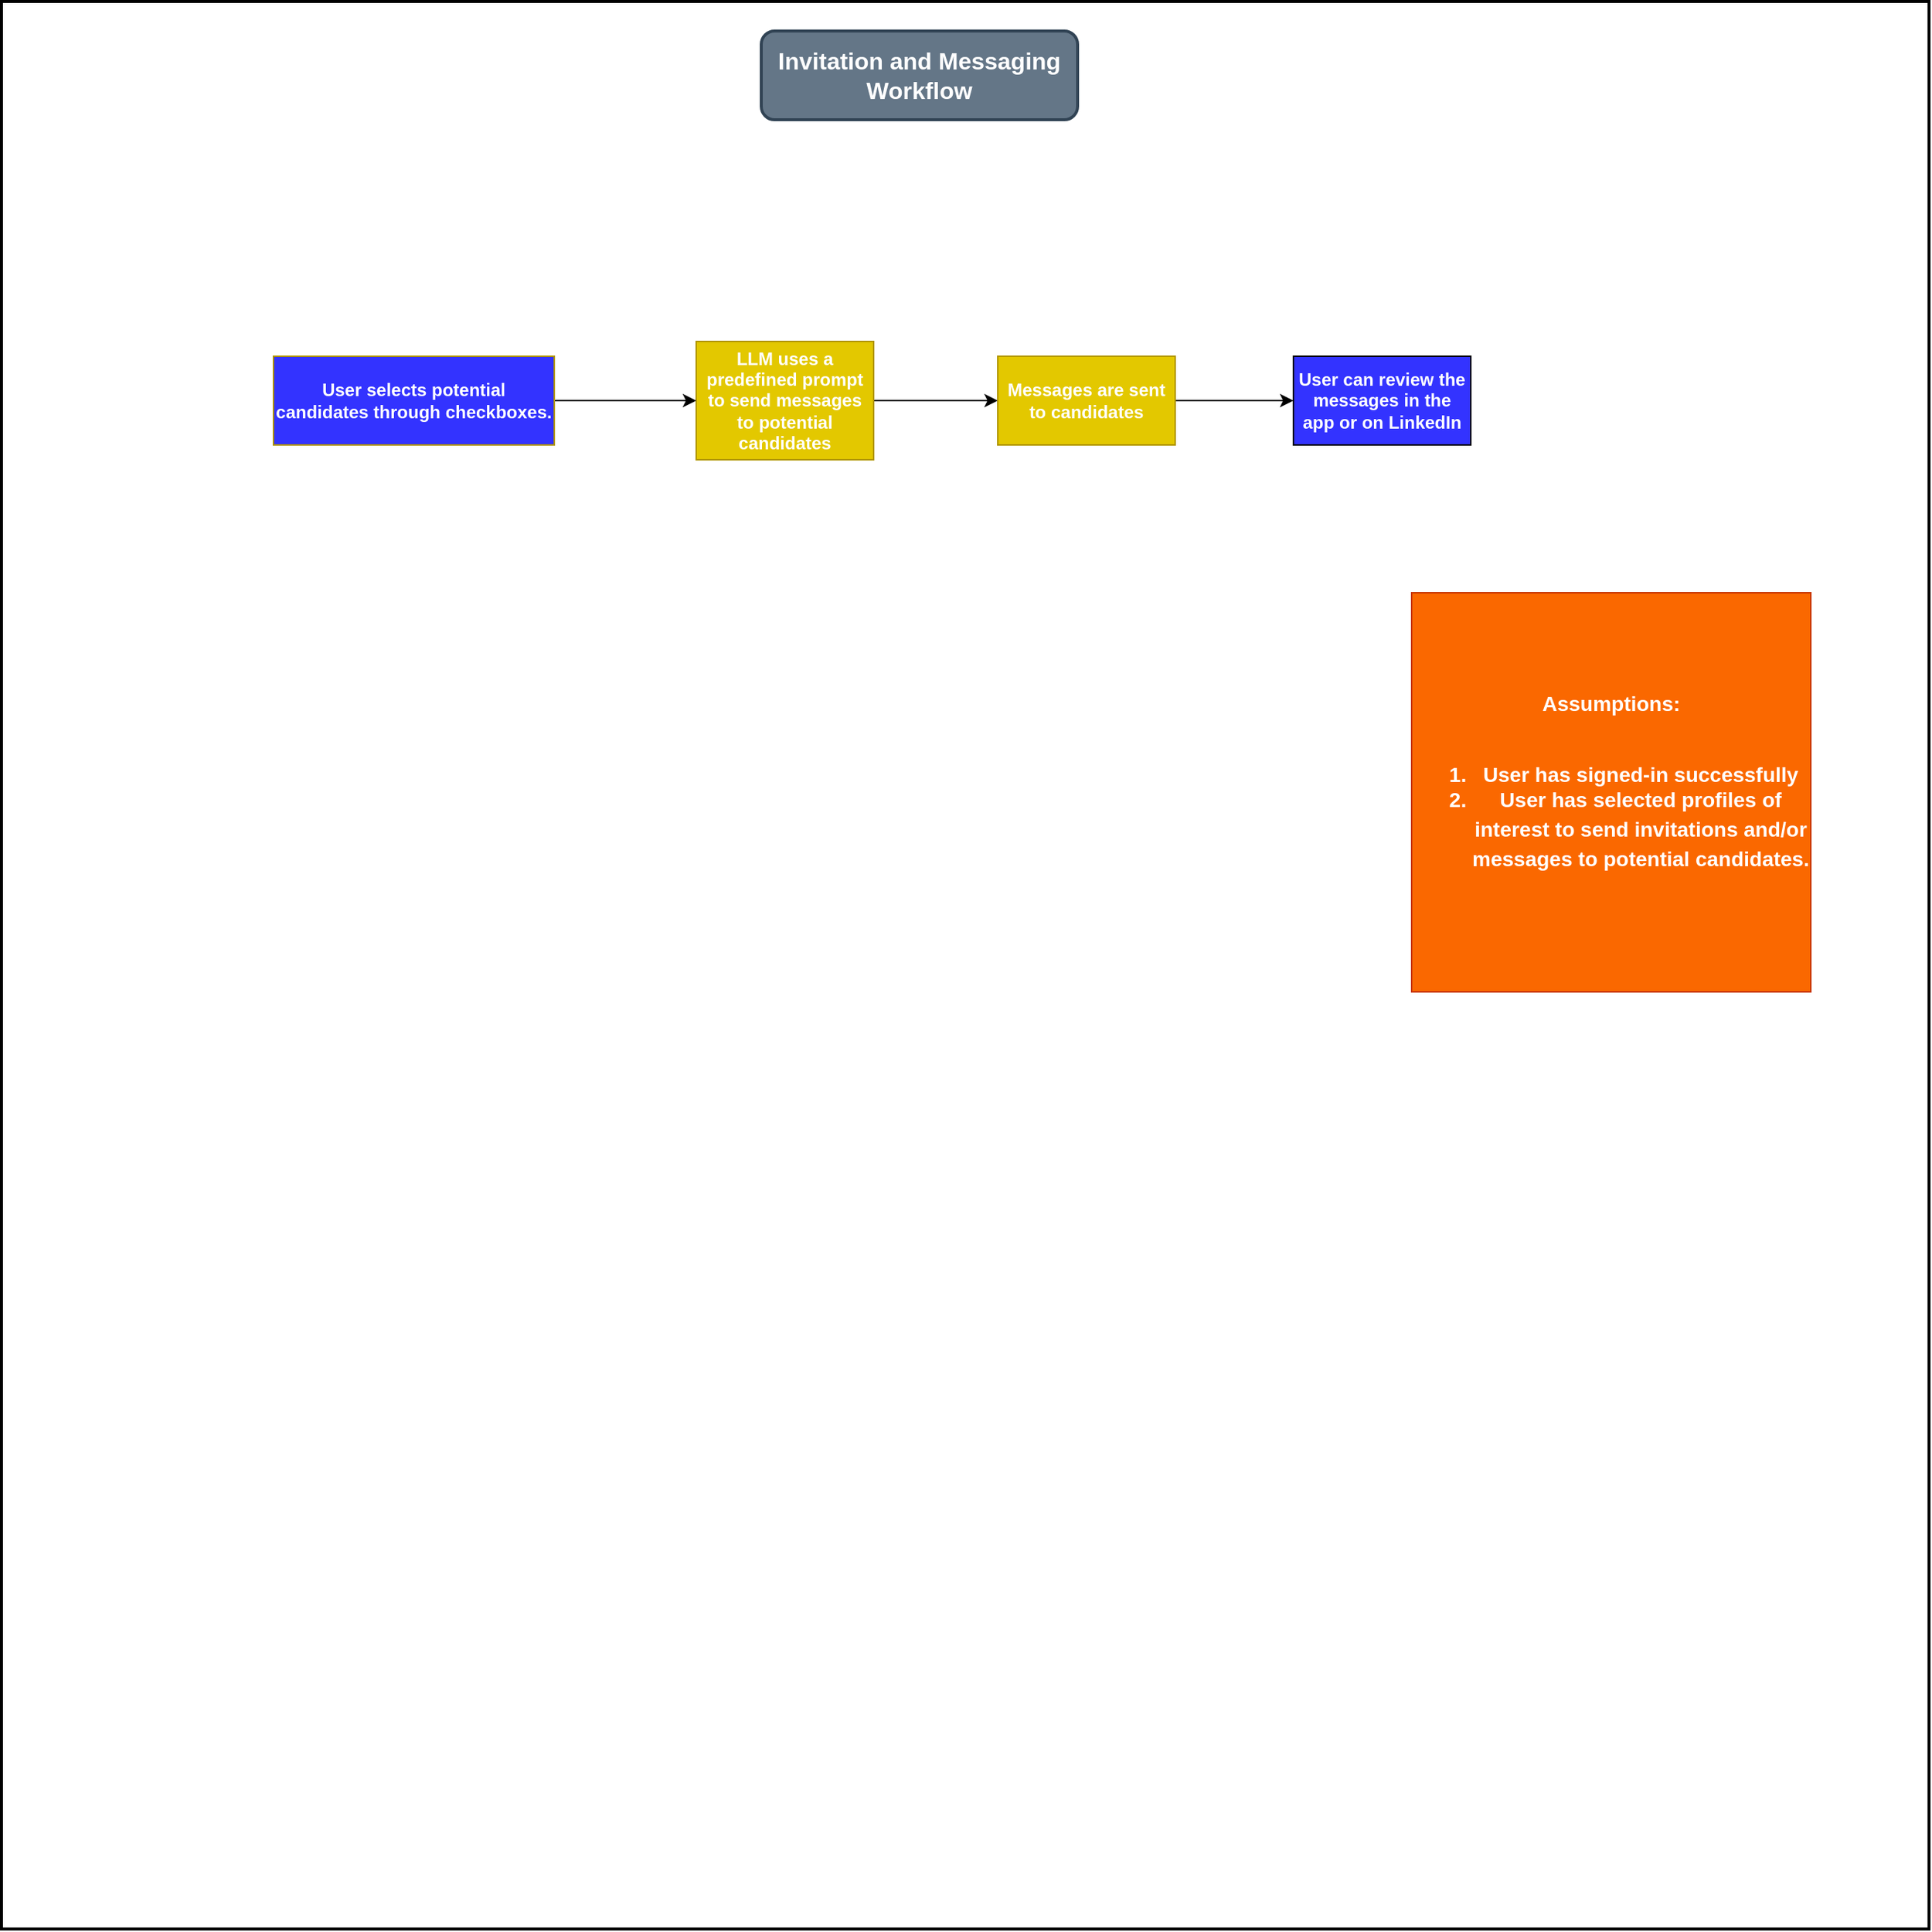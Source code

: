 <mxfile version="13.9.9" type="device"><diagram id="lKLREtA0JrMBpNd0zUiX" name="Page-1"><mxGraphModel dx="2289" dy="1466" grid="1" gridSize="10" guides="1" tooltips="1" connect="1" arrows="1" fold="1" page="1" pageScale="1" pageWidth="291" pageHeight="413" math="0" shadow="0"><root><mxCell id="0"/><mxCell id="1" parent="0"/><mxCell id="nm9q3pyCGQnYTmTwEHWr-1" value="" style="whiteSpace=wrap;html=1;aspect=fixed;fontColor=#FFFFFF;fillColor=none;strokeWidth=2;" vertex="1" parent="1"><mxGeometry x="-454" y="-140" width="1304" height="1304" as="geometry"/></mxCell><mxCell id="nm9q3pyCGQnYTmTwEHWr-2" style="edgeStyle=orthogonalEdgeStyle;rounded=0;orthogonalLoop=1;jettySize=auto;html=1;entryX=0;entryY=0.5;entryDx=0;entryDy=0;fontColor=#FFFFFF;" edge="1" parent="1" source="nm9q3pyCGQnYTmTwEHWr-3" target="nm9q3pyCGQnYTmTwEHWr-5"><mxGeometry relative="1" as="geometry"/></mxCell><mxCell id="nm9q3pyCGQnYTmTwEHWr-3" value="LLM uses a predefined prompt to send messages to potential candidates" style="rounded=0;whiteSpace=wrap;html=1;fillColor=#e3c800;strokeColor=#B09500;fontColor=#ffffff;fontStyle=1" vertex="1" parent="1"><mxGeometry x="16" y="90" width="120" height="80" as="geometry"/></mxCell><mxCell id="nm9q3pyCGQnYTmTwEHWr-4" style="edgeStyle=orthogonalEdgeStyle;rounded=0;orthogonalLoop=1;jettySize=auto;html=1;entryX=0;entryY=0.5;entryDx=0;entryDy=0;fontColor=#FFFFFF;" edge="1" parent="1" source="nm9q3pyCGQnYTmTwEHWr-5" target="nm9q3pyCGQnYTmTwEHWr-8"><mxGeometry relative="1" as="geometry"/></mxCell><mxCell id="nm9q3pyCGQnYTmTwEHWr-5" value="Messages are sent to candidates" style="rounded=0;whiteSpace=wrap;html=1;fillColor=#e3c800;strokeColor=#B09500;fontColor=#ffffff;fontStyle=1" vertex="1" parent="1"><mxGeometry x="220" y="100" width="120" height="60" as="geometry"/></mxCell><mxCell id="nm9q3pyCGQnYTmTwEHWr-6" style="edgeStyle=orthogonalEdgeStyle;rounded=0;orthogonalLoop=1;jettySize=auto;html=1;entryX=0;entryY=0.5;entryDx=0;entryDy=0;fontColor=#FFFFFF;" edge="1" parent="1" source="nm9q3pyCGQnYTmTwEHWr-7" target="nm9q3pyCGQnYTmTwEHWr-3"><mxGeometry relative="1" as="geometry"/></mxCell><mxCell id="nm9q3pyCGQnYTmTwEHWr-7" value="User selects potential candidates through checkboxes." style="rounded=0;whiteSpace=wrap;html=1;strokeColor=#B09500;fontColor=#ffffff;fillColor=#3333FF;fontStyle=1" vertex="1" parent="1"><mxGeometry x="-270" y="100" width="190" height="60" as="geometry"/></mxCell><mxCell id="nm9q3pyCGQnYTmTwEHWr-8" value="User can review the messages in the app or on LinkedIn" style="rounded=0;whiteSpace=wrap;html=1;fillColor=#3333FF;fontColor=#FFFFFF;fontStyle=1" vertex="1" parent="1"><mxGeometry x="420" y="100" width="120" height="60" as="geometry"/></mxCell><mxCell id="nm9q3pyCGQnYTmTwEHWr-9" value="&lt;font style=&quot;font-size: 14px&quot;&gt;Assumptions:&lt;br&gt;&lt;br&gt;&lt;/font&gt;&lt;ol style=&quot;font-size: 14px&quot;&gt;&lt;li&gt;&lt;font style=&quot;font-size: 14px&quot;&gt;User has signed-in successfully&lt;/font&gt;&lt;/li&gt;&lt;li style=&quot;line-height: 140%&quot;&gt;&lt;font style=&quot;font-size: 14px&quot;&gt;User has selected profiles of interest to send invitations and/or messages to potential candidates.&lt;/font&gt;&lt;/li&gt;&lt;/ol&gt;" style="whiteSpace=wrap;html=1;aspect=fixed;align=center;fillColor=#fa6800;strokeColor=#C73500;fontStyle=1;fontColor=#ffffff;" vertex="1" parent="1"><mxGeometry x="500" y="260" width="270" height="270" as="geometry"/></mxCell><mxCell id="nm9q3pyCGQnYTmTwEHWr-10" value="Invitation and Messaging Workflow" style="rounded=1;whiteSpace=wrap;html=1;strokeWidth=2;fillColor=#647687;fontColor=#ffffff;strokeColor=#314354;fontStyle=1;fontSize=16;" vertex="1" parent="1"><mxGeometry x="60" y="-120" width="214" height="60" as="geometry"/></mxCell></root></mxGraphModel></diagram></mxfile>